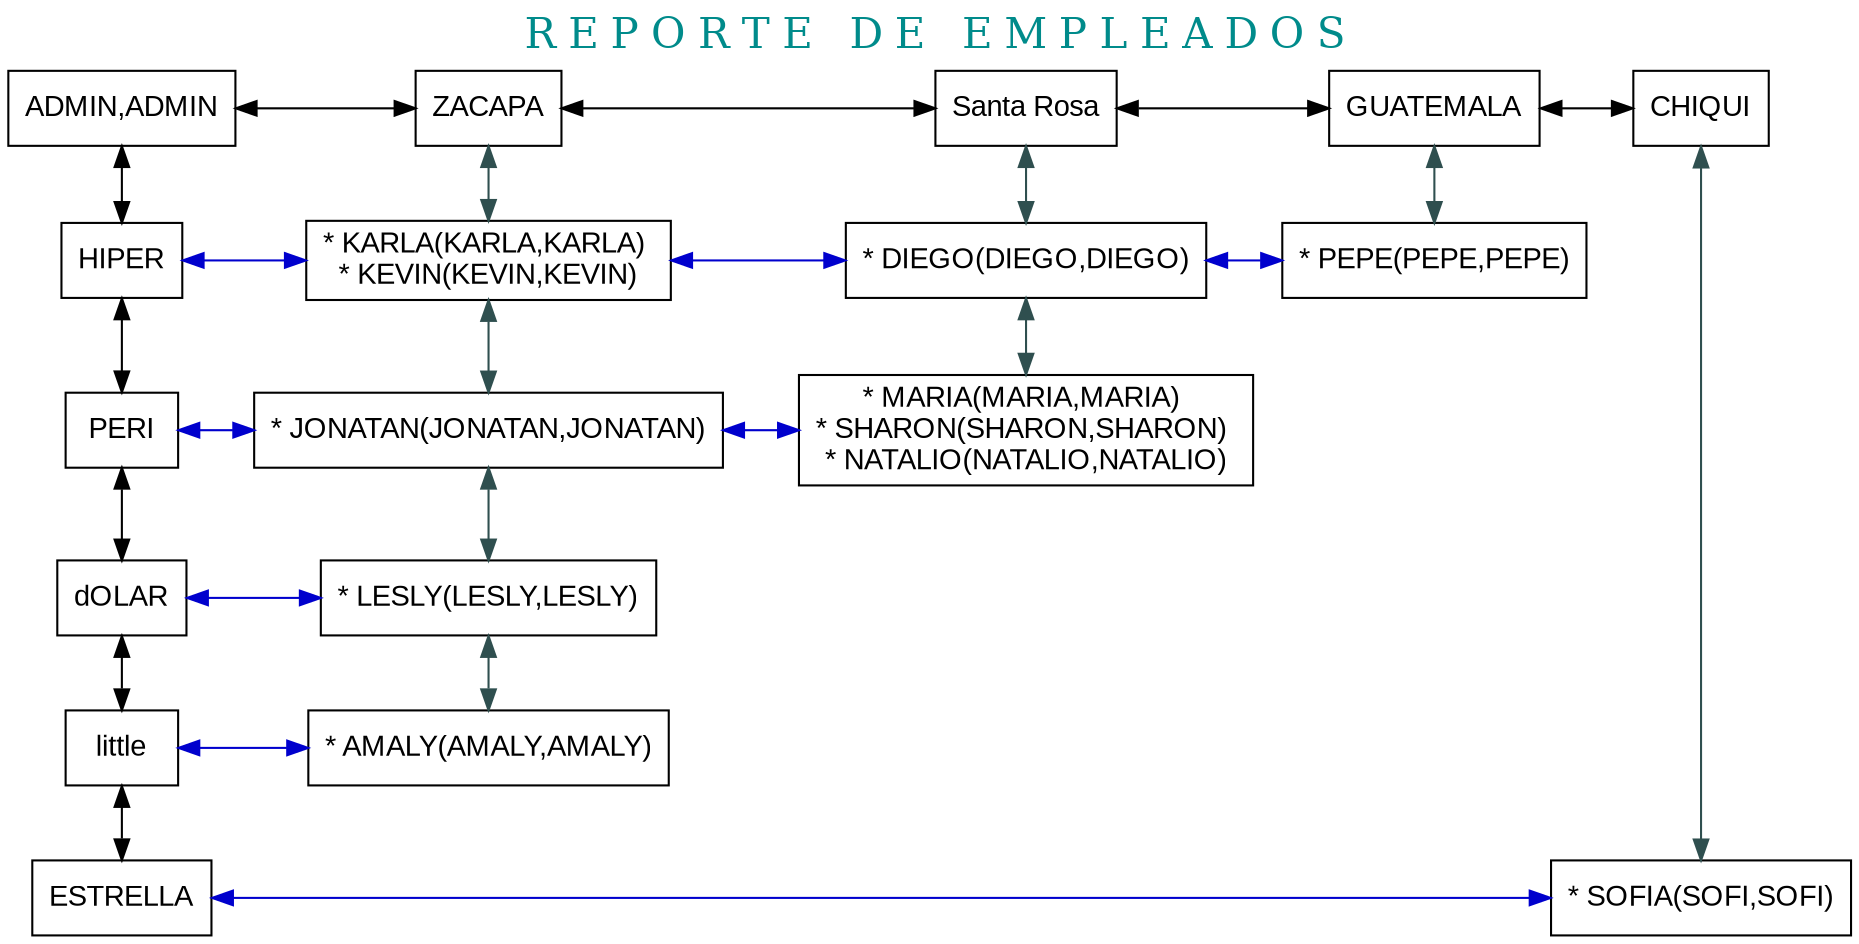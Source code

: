 digraph G {
  rankdir = Lista;
  node [shape = rectangle  fontname="Arial"]
  graph [nodesep = 0.5]
label = < <font color='#008B8B' point-size='20' fontname="Century Gothic"> R E P O R T E   D E   E M P L E A D O S </font>>;
labelloc = "t";
 
 
  {rank=same 
     NodoX0  [label= "ADMIN,ADMIN" , group=0]
     NodoX0 ->  NodoX1[dir=both]
     NodoX1  [label= "ZACAPA" , group=1]
     NodoX1 ->  NodoX2[dir=both]
     NodoX2  [label= "Santa Rosa" , group=2]
     NodoX2 ->  NodoX3[dir=both]
     NodoX3  [label= "GUATEMALA" , group=3]
     NodoX3 ->  NodoX4[dir=both]
     NodoX4  [label= "CHIQUI" , group=4]
  }
 
   NodoX0 ->  NodoY1[dir=both]
   NodoY1  [label= "HIPER" , group=0]
   NodoY1 ->  NodoY2[dir=both]
   NodoY2  [label= "PERI" , group= 0]
   NodoY2 ->  NodoY3[dir=both]
   NodoY3  [label= "dOLAR" , group= 0]
   NodoY3 ->  NodoY4[dir=both]
   NodoY4  [label= "little" , group= 0]
   NodoY4 ->  NodoY5[dir=both]
   NodoY5  [label= "ESTRELLA" , group= 0]

  {rank=same 
     NodoY1 ->  Nodo11 [color=blue3][dir=both]
     Nodo11  [label= "* KARLA(KARLA,KARLA) 
* KEVIN(KEVIN,KEVIN)" , group=1]
     Nodo11 ->  Nodo21 [color=blue3][dir=both]
     Nodo21  [label= "* DIEGO(DIEGO,DIEGO)" , group=2]
     Nodo21 ->  Nodo31 [color=blue3][dir=both]
     Nodo31  [label= "* PEPE(PEPE,PEPE)" , group=3]
  }
  {rank=same 
     NodoY2 ->  Nodo12 [color=blue3][dir=both]
     Nodo12  [label= "* JONATAN(JONATAN,JONATAN)" , group=1]
     Nodo12 ->  Nodo22 [color=blue3][dir=both]
     Nodo22  [label= "* MARIA(MARIA,MARIA) 
* SHARON(SHARON,SHARON) 
* NATALIO(NATALIO,NATALIO)" , group=2]
  }
  {rank=same 
     NodoY3 ->  Nodo13 [color=blue3][dir=both]
     Nodo13  [label= "* LESLY(LESLY,LESLY)" , group=1]
  }
  {rank=same 
     NodoY4 ->  Nodo14 [color=blue3][dir=both]
     Nodo14  [label= "* AMALY(AMALY,AMALY)" , group=1]
  }
  {rank=same 
     NodoY5 ->  Nodo45 [color=blue3][dir=both]
     Nodo45  [label= "* SOFIA(SOFI,SOFI)" , group=4]
  }
 
   NodoX1 ->  Nodo11 [color=darkslategrey][dir=both]
   Nodo11 ->  Nodo12 [color=darkslategrey][dir=both]
   Nodo12 ->  Nodo13 [color=darkslategrey][dir=both]
   Nodo13 ->  Nodo14 [color=darkslategrey][dir=both]
   NodoX2 ->  Nodo21 [color=darkslategrey][dir=both]
   Nodo21 ->  Nodo22 [color=darkslategrey][dir=both]
   NodoX3 ->  Nodo31 [color=darkslategrey][dir=both]
   NodoX4 ->  Nodo45 [color=darkslategrey][dir=both]
}
